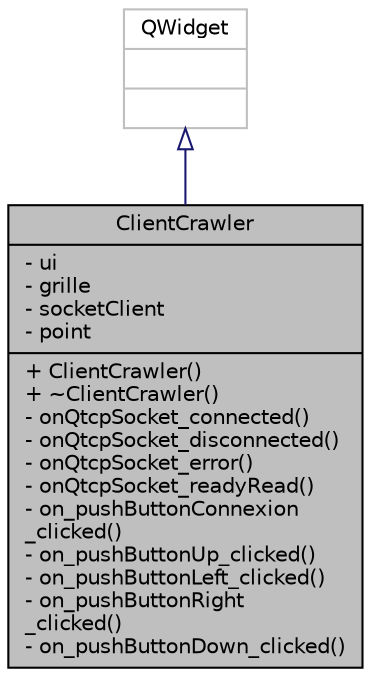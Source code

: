digraph "ClientCrawler"
{
  edge [fontname="Helvetica",fontsize="10",labelfontname="Helvetica",labelfontsize="10"];
  node [fontname="Helvetica",fontsize="10",shape=record];
  Node0 [label="{ClientCrawler\n|- ui\l- grille\l- socketClient\l- point\l|+ ClientCrawler()\l+ ~ClientCrawler()\l- onQtcpSocket_connected()\l- onQtcpSocket_disconnected()\l- onQtcpSocket_error()\l- onQtcpSocket_readyRead()\l- on_pushButtonConnexion\l_clicked()\l- on_pushButtonUp_clicked()\l- on_pushButtonLeft_clicked()\l- on_pushButtonRight\l_clicked()\l- on_pushButtonDown_clicked()\l}",height=0.2,width=0.4,color="black", fillcolor="grey75", style="filled", fontcolor="black"];
  Node1 -> Node0 [dir="back",color="midnightblue",fontsize="10",style="solid",arrowtail="onormal",fontname="Helvetica"];
  Node1 [label="{QWidget\n||}",height=0.2,width=0.4,color="grey75", fillcolor="white", style="filled"];
}
